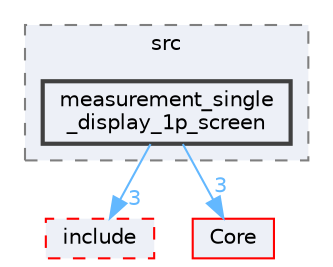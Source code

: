 digraph "C:/Users/aleja/Documents/Github/PM3-Cable_Monitor/Software/Cable-Monitor_TouchGFX/Cable_Monitor_Horwey/TouchGFX/gui/src/measurement_single_display_1p_screen"
{
 // LATEX_PDF_SIZE
  bgcolor="transparent";
  edge [fontname=Helvetica,fontsize=10,labelfontname=Helvetica,labelfontsize=10];
  node [fontname=Helvetica,fontsize=10,shape=box,height=0.2,width=0.4];
  compound=true
  subgraph clusterdir_fead4d3918e78267d6332d052aea3780 {
    graph [ bgcolor="#edf0f7", pencolor="grey50", label="src", fontname=Helvetica,fontsize=10 style="filled,dashed", URL="dir_fead4d3918e78267d6332d052aea3780.html",tooltip=""]
  dir_92fd71686a09bc805ed0dddeb5cbf385 [label="measurement_single\l_display_1p_screen", fillcolor="#edf0f7", color="grey25", style="filled,bold", URL="dir_92fd71686a09bc805ed0dddeb5cbf385.html",tooltip=""];
  }
  dir_7d0e74372a50d3721000a94171d7e601 [label="include", fillcolor="#edf0f7", color="red", style="filled,dashed", URL="dir_7d0e74372a50d3721000a94171d7e601.html",tooltip=""];
  dir_c6310732a22f63c0c2fc5595561e68f1 [label="Core", fillcolor="#edf0f7", color="red", style="filled", URL="dir_c6310732a22f63c0c2fc5595561e68f1.html",tooltip=""];
  dir_92fd71686a09bc805ed0dddeb5cbf385->dir_7d0e74372a50d3721000a94171d7e601 [headlabel="3", labeldistance=1.5 headhref="dir_000023_000011.html" href="dir_000023_000011.html" color="steelblue1" fontcolor="steelblue1"];
  dir_92fd71686a09bc805ed0dddeb5cbf385->dir_c6310732a22f63c0c2fc5595561e68f1 [headlabel="3", labeldistance=1.5 headhref="dir_000023_000005.html" href="dir_000023_000005.html" color="steelblue1" fontcolor="steelblue1"];
}
